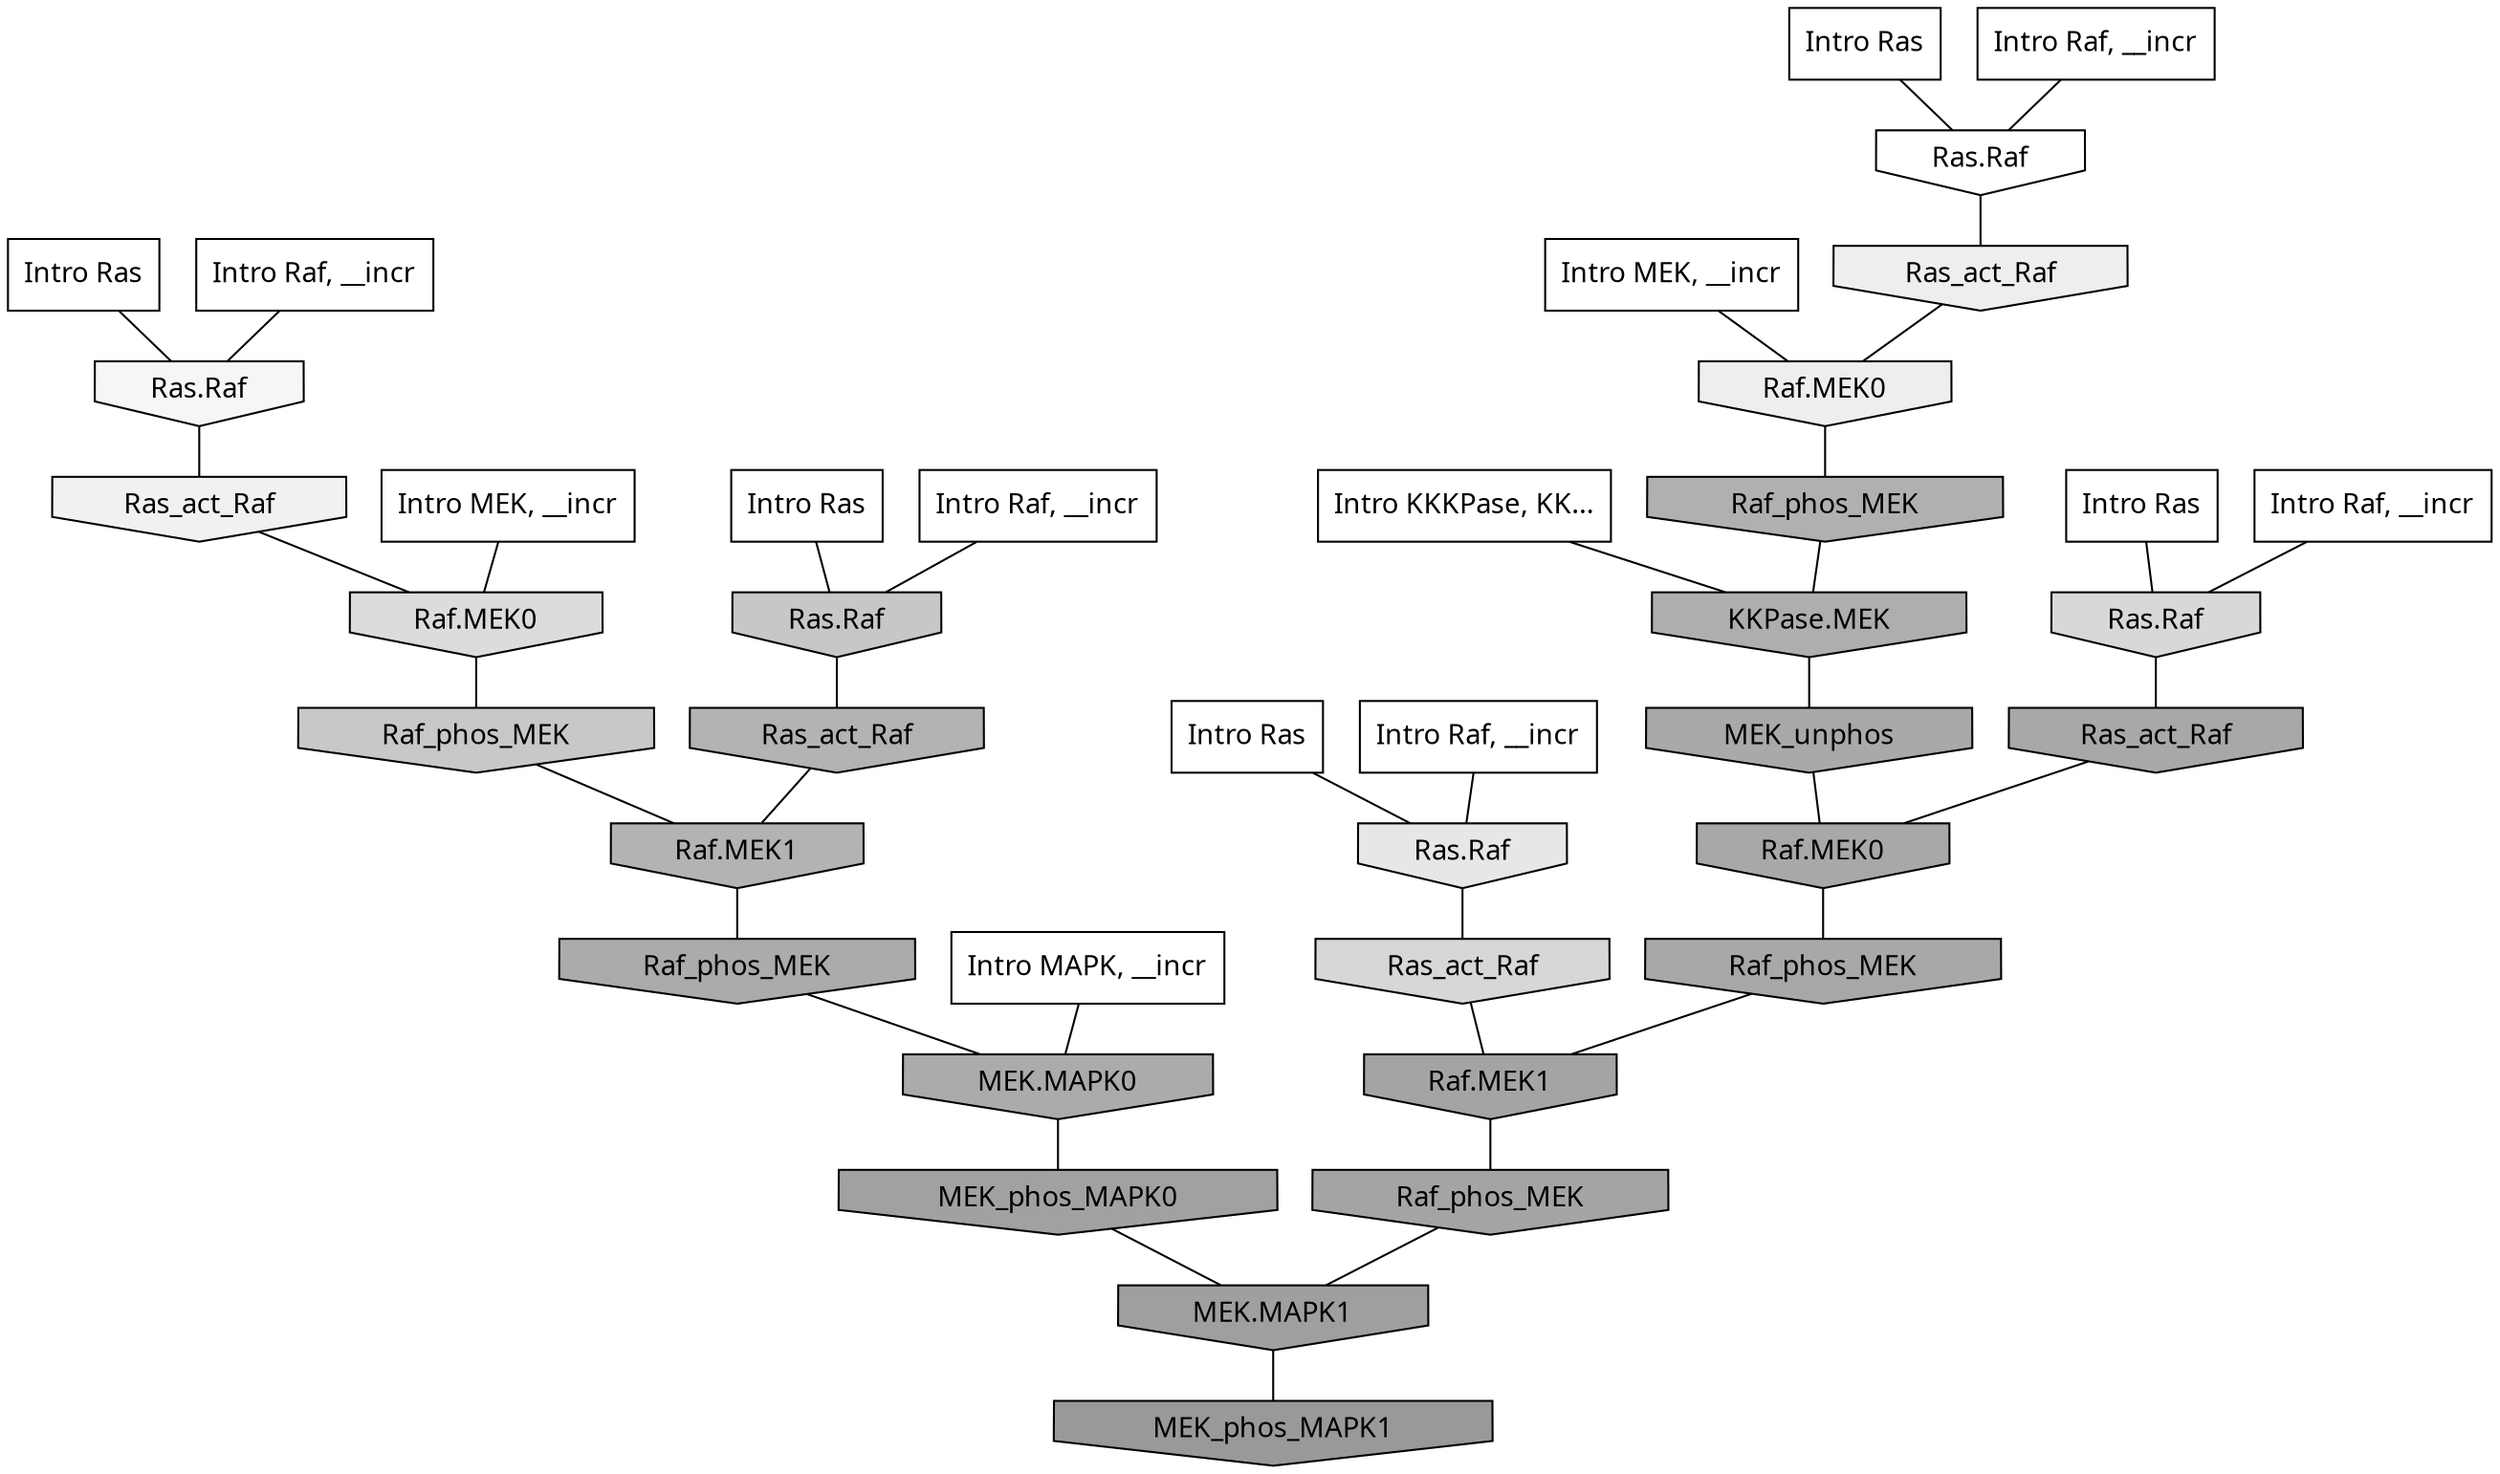 digraph G{
  rankdir="TB";
  ranksep=0.30;
  node [fontname="CMU Serif"];
  edge [fontname="CMU Serif"];
  
  2 [label="Intro Ras", shape=rectangle, style=filled, fillcolor="0.000 0.000 1.000"]
  
  12 [label="Intro Ras", shape=rectangle, style=filled, fillcolor="0.000 0.000 1.000"]
  
  38 [label="Intro Ras", shape=rectangle, style=filled, fillcolor="0.000 0.000 1.000"]
  
  44 [label="Intro Ras", shape=rectangle, style=filled, fillcolor="0.000 0.000 1.000"]
  
  68 [label="Intro Ras", shape=rectangle, style=filled, fillcolor="0.000 0.000 1.000"]
  
  117 [label="Intro Raf, __incr", shape=rectangle, style=filled, fillcolor="0.000 0.000 1.000"]
  
  411 [label="Intro Raf, __incr", shape=rectangle, style=filled, fillcolor="0.000 0.000 1.000"]
  
  413 [label="Intro Raf, __incr", shape=rectangle, style=filled, fillcolor="0.000 0.000 1.000"]
  
  568 [label="Intro Raf, __incr", shape=rectangle, style=filled, fillcolor="0.000 0.000 1.000"]
  
  778 [label="Intro Raf, __incr", shape=rectangle, style=filled, fillcolor="0.000 0.000 1.000"]
  
  1777 [label="Intro MEK, __incr", shape=rectangle, style=filled, fillcolor="0.000 0.000 1.000"]
  
  1799 [label="Intro MEK, __incr", shape=rectangle, style=filled, fillcolor="0.000 0.000 1.000"]
  
  2369 [label="Intro MAPK, __incr", shape=rectangle, style=filled, fillcolor="0.000 0.000 1.000"]
  
  3195 [label="Intro KKKPase, KK...", shape=rectangle, style=filled, fillcolor="0.000 0.000 1.000"]
  
  3242 [label="Ras.Raf", shape=invhouse, style=filled, fillcolor="0.000 0.000 1.000"]
  
  3562 [label="Ras.Raf", shape=invhouse, style=filled, fillcolor="0.000 0.000 0.962"]
  
  3738 [label="Ras_act_Raf", shape=invhouse, style=filled, fillcolor="0.000 0.000 0.945"]
  
  3972 [label="Ras_act_Raf", shape=invhouse, style=filled, fillcolor="0.000 0.000 0.930"]
  
  3974 [label="Raf.MEK0", shape=invhouse, style=filled, fillcolor="0.000 0.000 0.930"]
  
  4334 [label="Ras.Raf", shape=invhouse, style=filled, fillcolor="0.000 0.000 0.904"]
  
  5031 [label="Raf.MEK0", shape=invhouse, style=filled, fillcolor="0.000 0.000 0.863"]
  
  5336 [label="Ras.Raf", shape=invhouse, style=filled, fillcolor="0.000 0.000 0.846"]
  
  5456 [label="Ras_act_Raf", shape=invhouse, style=filled, fillcolor="0.000 0.000 0.840"]
  
  6666 [label="Raf_phos_MEK", shape=invhouse, style=filled, fillcolor="0.000 0.000 0.782"]
  
  6745 [label="Ras.Raf", shape=invhouse, style=filled, fillcolor="0.000 0.000 0.779"]
  
  9368 [label="Ras_act_Raf", shape=invhouse, style=filled, fillcolor="0.000 0.000 0.702"]
  
  9374 [label="Raf.MEK1", shape=invhouse, style=filled, fillcolor="0.000 0.000 0.702"]
  
  9987 [label="Raf_phos_MEK", shape=invhouse, style=filled, fillcolor="0.000 0.000 0.689"]
  
  10365 [label="KKPase.MEK", shape=invhouse, style=filled, fillcolor="0.000 0.000 0.681"]
  
  10968 [label="Raf_phos_MEK", shape=invhouse, style=filled, fillcolor="0.000 0.000 0.669"]
  
  10970 [label="MEK.MAPK0", shape=invhouse, style=filled, fillcolor="0.000 0.000 0.669"]
  
  11325 [label="MEK_unphos", shape=invhouse, style=filled, fillcolor="0.000 0.000 0.663"]
  
  11459 [label="Ras_act_Raf", shape=invhouse, style=filled, fillcolor="0.000 0.000 0.660"]
  
  11462 [label="Raf.MEK0", shape=invhouse, style=filled, fillcolor="0.000 0.000 0.660"]
  
  11582 [label="Raf_phos_MEK", shape=invhouse, style=filled, fillcolor="0.000 0.000 0.658"]
  
  12418 [label="Raf.MEK1", shape=invhouse, style=filled, fillcolor="0.000 0.000 0.644"]
  
  12428 [label="Raf_phos_MEK", shape=invhouse, style=filled, fillcolor="0.000 0.000 0.644"]
  
  13364 [label="MEK_phos_MAPK0", shape=invhouse, style=filled, fillcolor="0.000 0.000 0.629"]
  
  13861 [label="MEK.MAPK1", shape=invhouse, style=filled, fillcolor="0.000 0.000 0.622"]
  
  15433 [label="MEK_phos_MAPK1", shape=invhouse, style=filled, fillcolor="0.000 0.000 0.600"]
  
  
  13861 -> 15433 [dir=none, color="0.000 0.000 0.000"] 
  13364 -> 13861 [dir=none, color="0.000 0.000 0.000"] 
  12428 -> 13861 [dir=none, color="0.000 0.000 0.000"] 
  12418 -> 12428 [dir=none, color="0.000 0.000 0.000"] 
  11582 -> 12418 [dir=none, color="0.000 0.000 0.000"] 
  11462 -> 11582 [dir=none, color="0.000 0.000 0.000"] 
  11459 -> 11462 [dir=none, color="0.000 0.000 0.000"] 
  11325 -> 11462 [dir=none, color="0.000 0.000 0.000"] 
  10970 -> 13364 [dir=none, color="0.000 0.000 0.000"] 
  10968 -> 10970 [dir=none, color="0.000 0.000 0.000"] 
  10365 -> 11325 [dir=none, color="0.000 0.000 0.000"] 
  9987 -> 10365 [dir=none, color="0.000 0.000 0.000"] 
  9374 -> 10968 [dir=none, color="0.000 0.000 0.000"] 
  9368 -> 9374 [dir=none, color="0.000 0.000 0.000"] 
  6745 -> 9368 [dir=none, color="0.000 0.000 0.000"] 
  6666 -> 9374 [dir=none, color="0.000 0.000 0.000"] 
  5456 -> 12418 [dir=none, color="0.000 0.000 0.000"] 
  5336 -> 11459 [dir=none, color="0.000 0.000 0.000"] 
  5031 -> 6666 [dir=none, color="0.000 0.000 0.000"] 
  4334 -> 5456 [dir=none, color="0.000 0.000 0.000"] 
  3974 -> 9987 [dir=none, color="0.000 0.000 0.000"] 
  3972 -> 3974 [dir=none, color="0.000 0.000 0.000"] 
  3738 -> 5031 [dir=none, color="0.000 0.000 0.000"] 
  3562 -> 3738 [dir=none, color="0.000 0.000 0.000"] 
  3242 -> 3972 [dir=none, color="0.000 0.000 0.000"] 
  3195 -> 10365 [dir=none, color="0.000 0.000 0.000"] 
  2369 -> 10970 [dir=none, color="0.000 0.000 0.000"] 
  1799 -> 3974 [dir=none, color="0.000 0.000 0.000"] 
  1777 -> 5031 [dir=none, color="0.000 0.000 0.000"] 
  778 -> 4334 [dir=none, color="0.000 0.000 0.000"] 
  568 -> 3242 [dir=none, color="0.000 0.000 0.000"] 
  413 -> 5336 [dir=none, color="0.000 0.000 0.000"] 
  411 -> 3562 [dir=none, color="0.000 0.000 0.000"] 
  117 -> 6745 [dir=none, color="0.000 0.000 0.000"] 
  68 -> 5336 [dir=none, color="0.000 0.000 0.000"] 
  44 -> 4334 [dir=none, color="0.000 0.000 0.000"] 
  38 -> 3242 [dir=none, color="0.000 0.000 0.000"] 
  12 -> 6745 [dir=none, color="0.000 0.000 0.000"] 
  2 -> 3562 [dir=none, color="0.000 0.000 0.000"] 
  
  }
